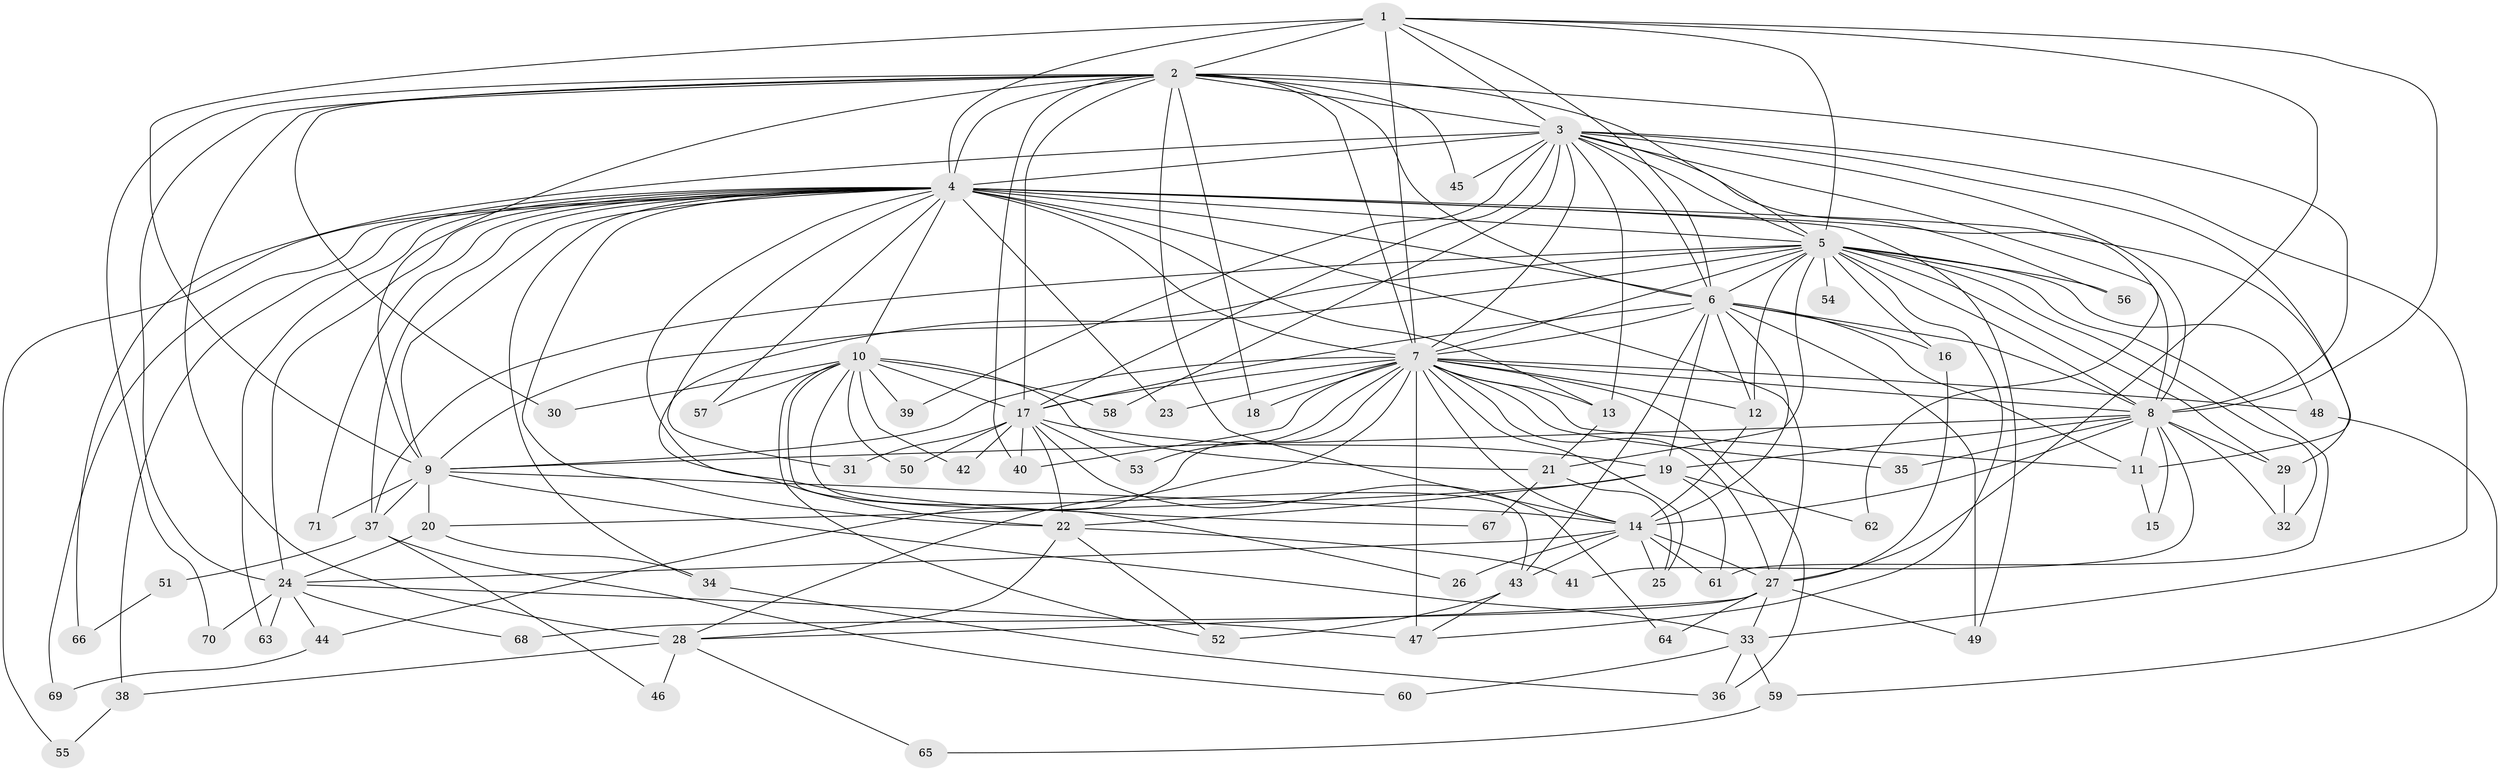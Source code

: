 // original degree distribution, {21: 0.014084507042253521, 22: 0.014084507042253521, 18: 0.007042253521126761, 24: 0.007042253521126761, 30: 0.007042253521126761, 28: 0.007042253521126761, 29: 0.007042253521126761, 19: 0.007042253521126761, 4: 0.06338028169014084, 12: 0.007042253521126761, 3: 0.2323943661971831, 5: 0.04225352112676056, 2: 0.528169014084507, 10: 0.014084507042253521, 6: 0.035211267605633804, 7: 0.007042253521126761}
// Generated by graph-tools (version 1.1) at 2025/49/03/04/25 22:49:26]
// undirected, 71 vertices, 190 edges
graph export_dot {
  node [color=gray90,style=filled];
  1;
  2;
  3;
  4;
  5;
  6;
  7;
  8;
  9;
  10;
  11;
  12;
  13;
  14;
  15;
  16;
  17;
  18;
  19;
  20;
  21;
  22;
  23;
  24;
  25;
  26;
  27;
  28;
  29;
  30;
  31;
  32;
  33;
  34;
  35;
  36;
  37;
  38;
  39;
  40;
  41;
  42;
  43;
  44;
  45;
  46;
  47;
  48;
  49;
  50;
  51;
  52;
  53;
  54;
  55;
  56;
  57;
  58;
  59;
  60;
  61;
  62;
  63;
  64;
  65;
  66;
  67;
  68;
  69;
  70;
  71;
  1 -- 2 [weight=1.0];
  1 -- 3 [weight=3.0];
  1 -- 4 [weight=2.0];
  1 -- 5 [weight=1.0];
  1 -- 6 [weight=1.0];
  1 -- 7 [weight=3.0];
  1 -- 8 [weight=2.0];
  1 -- 9 [weight=7.0];
  1 -- 27 [weight=1.0];
  2 -- 3 [weight=1.0];
  2 -- 4 [weight=3.0];
  2 -- 5 [weight=1.0];
  2 -- 6 [weight=1.0];
  2 -- 7 [weight=2.0];
  2 -- 8 [weight=1.0];
  2 -- 9 [weight=1.0];
  2 -- 14 [weight=2.0];
  2 -- 17 [weight=1.0];
  2 -- 18 [weight=1.0];
  2 -- 24 [weight=1.0];
  2 -- 28 [weight=1.0];
  2 -- 30 [weight=1.0];
  2 -- 40 [weight=1.0];
  2 -- 45 [weight=1.0];
  2 -- 70 [weight=1.0];
  3 -- 4 [weight=3.0];
  3 -- 5 [weight=1.0];
  3 -- 6 [weight=2.0];
  3 -- 7 [weight=2.0];
  3 -- 8 [weight=1.0];
  3 -- 11 [weight=1.0];
  3 -- 13 [weight=1.0];
  3 -- 17 [weight=1.0];
  3 -- 33 [weight=1.0];
  3 -- 39 [weight=1.0];
  3 -- 45 [weight=1.0];
  3 -- 56 [weight=1.0];
  3 -- 58 [weight=1.0];
  3 -- 62 [weight=1.0];
  3 -- 66 [weight=1.0];
  4 -- 5 [weight=3.0];
  4 -- 6 [weight=2.0];
  4 -- 7 [weight=4.0];
  4 -- 8 [weight=3.0];
  4 -- 9 [weight=1.0];
  4 -- 10 [weight=1.0];
  4 -- 13 [weight=1.0];
  4 -- 22 [weight=1.0];
  4 -- 23 [weight=1.0];
  4 -- 24 [weight=1.0];
  4 -- 27 [weight=2.0];
  4 -- 29 [weight=1.0];
  4 -- 31 [weight=1.0];
  4 -- 34 [weight=4.0];
  4 -- 37 [weight=1.0];
  4 -- 38 [weight=1.0];
  4 -- 49 [weight=1.0];
  4 -- 55 [weight=1.0];
  4 -- 57 [weight=1.0];
  4 -- 63 [weight=1.0];
  4 -- 67 [weight=1.0];
  4 -- 69 [weight=1.0];
  4 -- 71 [weight=1.0];
  5 -- 6 [weight=2.0];
  5 -- 7 [weight=2.0];
  5 -- 8 [weight=1.0];
  5 -- 9 [weight=1.0];
  5 -- 12 [weight=1.0];
  5 -- 16 [weight=1.0];
  5 -- 21 [weight=1.0];
  5 -- 22 [weight=1.0];
  5 -- 29 [weight=1.0];
  5 -- 32 [weight=1.0];
  5 -- 37 [weight=1.0];
  5 -- 47 [weight=1.0];
  5 -- 48 [weight=1.0];
  5 -- 54 [weight=1.0];
  5 -- 56 [weight=1.0];
  5 -- 61 [weight=1.0];
  6 -- 7 [weight=3.0];
  6 -- 8 [weight=2.0];
  6 -- 11 [weight=1.0];
  6 -- 12 [weight=1.0];
  6 -- 14 [weight=9.0];
  6 -- 16 [weight=1.0];
  6 -- 17 [weight=1.0];
  6 -- 19 [weight=1.0];
  6 -- 43 [weight=1.0];
  6 -- 49 [weight=1.0];
  7 -- 8 [weight=2.0];
  7 -- 9 [weight=2.0];
  7 -- 11 [weight=1.0];
  7 -- 12 [weight=2.0];
  7 -- 13 [weight=1.0];
  7 -- 14 [weight=2.0];
  7 -- 17 [weight=2.0];
  7 -- 18 [weight=1.0];
  7 -- 23 [weight=1.0];
  7 -- 25 [weight=2.0];
  7 -- 27 [weight=1.0];
  7 -- 28 [weight=1.0];
  7 -- 35 [weight=1.0];
  7 -- 36 [weight=1.0];
  7 -- 40 [weight=1.0];
  7 -- 44 [weight=1.0];
  7 -- 47 [weight=6.0];
  7 -- 48 [weight=1.0];
  7 -- 53 [weight=2.0];
  8 -- 9 [weight=1.0];
  8 -- 11 [weight=1.0];
  8 -- 14 [weight=1.0];
  8 -- 15 [weight=1.0];
  8 -- 19 [weight=2.0];
  8 -- 29 [weight=1.0];
  8 -- 32 [weight=1.0];
  8 -- 35 [weight=1.0];
  8 -- 41 [weight=1.0];
  9 -- 14 [weight=1.0];
  9 -- 20 [weight=1.0];
  9 -- 33 [weight=1.0];
  9 -- 37 [weight=1.0];
  9 -- 71 [weight=1.0];
  10 -- 17 [weight=1.0];
  10 -- 21 [weight=1.0];
  10 -- 26 [weight=1.0];
  10 -- 30 [weight=1.0];
  10 -- 39 [weight=1.0];
  10 -- 42 [weight=1.0];
  10 -- 43 [weight=1.0];
  10 -- 50 [weight=1.0];
  10 -- 52 [weight=1.0];
  10 -- 57 [weight=1.0];
  10 -- 58 [weight=1.0];
  11 -- 15 [weight=1.0];
  12 -- 14 [weight=1.0];
  13 -- 21 [weight=2.0];
  14 -- 24 [weight=2.0];
  14 -- 25 [weight=1.0];
  14 -- 26 [weight=1.0];
  14 -- 27 [weight=1.0];
  14 -- 43 [weight=1.0];
  14 -- 61 [weight=1.0];
  16 -- 27 [weight=1.0];
  17 -- 19 [weight=1.0];
  17 -- 22 [weight=1.0];
  17 -- 31 [weight=1.0];
  17 -- 40 [weight=1.0];
  17 -- 42 [weight=1.0];
  17 -- 50 [weight=1.0];
  17 -- 53 [weight=1.0];
  17 -- 64 [weight=1.0];
  19 -- 20 [weight=1.0];
  19 -- 22 [weight=1.0];
  19 -- 61 [weight=1.0];
  19 -- 62 [weight=1.0];
  20 -- 24 [weight=1.0];
  20 -- 34 [weight=1.0];
  21 -- 25 [weight=1.0];
  21 -- 67 [weight=1.0];
  22 -- 28 [weight=1.0];
  22 -- 41 [weight=1.0];
  22 -- 52 [weight=1.0];
  24 -- 44 [weight=1.0];
  24 -- 47 [weight=1.0];
  24 -- 63 [weight=1.0];
  24 -- 68 [weight=1.0];
  24 -- 70 [weight=1.0];
  27 -- 28 [weight=1.0];
  27 -- 33 [weight=1.0];
  27 -- 49 [weight=1.0];
  27 -- 64 [weight=1.0];
  27 -- 68 [weight=1.0];
  28 -- 38 [weight=1.0];
  28 -- 46 [weight=1.0];
  28 -- 65 [weight=1.0];
  29 -- 32 [weight=1.0];
  33 -- 36 [weight=1.0];
  33 -- 59 [weight=1.0];
  33 -- 60 [weight=1.0];
  34 -- 36 [weight=1.0];
  37 -- 46 [weight=1.0];
  37 -- 51 [weight=1.0];
  37 -- 60 [weight=1.0];
  38 -- 55 [weight=1.0];
  43 -- 47 [weight=1.0];
  43 -- 52 [weight=2.0];
  44 -- 69 [weight=1.0];
  48 -- 59 [weight=1.0];
  51 -- 66 [weight=1.0];
  59 -- 65 [weight=1.0];
}
